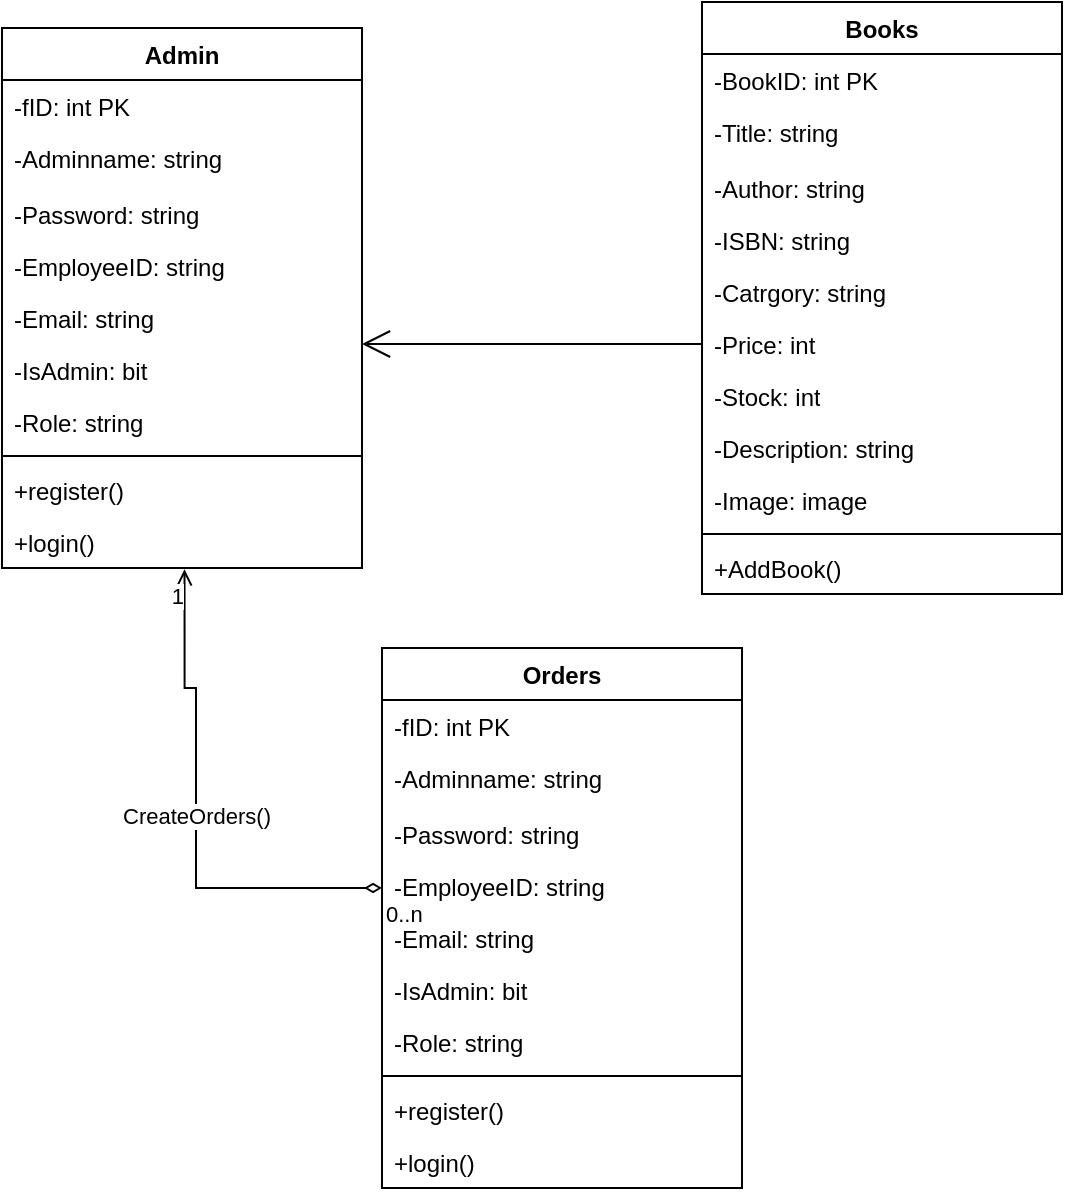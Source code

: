 <mxfile version="27.1.1">
  <diagram name="第 1 页" id="m9qUiOfG0Kz1yeebeCEd">
    <mxGraphModel dx="786" dy="417" grid="1" gridSize="10" guides="1" tooltips="1" connect="1" arrows="1" fold="1" page="1" pageScale="1" pageWidth="827" pageHeight="1169" math="0" shadow="0">
      <root>
        <mxCell id="0" />
        <mxCell id="1" parent="0" />
        <mxCell id="V-KuKd2YFuqHcprGpoPl-1" value="Admin" style="swimlane;fontStyle=1;align=center;verticalAlign=top;childLayout=stackLayout;horizontal=1;startSize=26;horizontalStack=0;resizeParent=1;resizeParentMax=0;resizeLast=0;collapsible=1;marginBottom=0;whiteSpace=wrap;html=1;" parent="1" vertex="1">
          <mxGeometry x="140" y="70" width="180" height="270" as="geometry" />
        </mxCell>
        <mxCell id="V-KuKd2YFuqHcprGpoPl-2" value="-fID: int PK" style="text;strokeColor=none;fillColor=none;align=left;verticalAlign=top;spacingLeft=4;spacingRight=4;overflow=hidden;rotatable=0;points=[[0,0.5],[1,0.5]];portConstraint=eastwest;whiteSpace=wrap;html=1;" parent="V-KuKd2YFuqHcprGpoPl-1" vertex="1">
          <mxGeometry y="26" width="180" height="26" as="geometry" />
        </mxCell>
        <mxCell id="V-KuKd2YFuqHcprGpoPl-3" value="-Adminname: string" style="text;strokeColor=none;fillColor=none;align=left;verticalAlign=top;spacingLeft=4;spacingRight=4;overflow=hidden;rotatable=0;points=[[0,0.5],[1,0.5]];portConstraint=eastwest;whiteSpace=wrap;html=1;" parent="V-KuKd2YFuqHcprGpoPl-1" vertex="1">
          <mxGeometry y="52" width="180" height="28" as="geometry" />
        </mxCell>
        <mxCell id="V-KuKd2YFuqHcprGpoPl-4" value="-Password: string" style="text;strokeColor=none;fillColor=none;align=left;verticalAlign=top;spacingLeft=4;spacingRight=4;overflow=hidden;rotatable=0;points=[[0,0.5],[1,0.5]];portConstraint=eastwest;whiteSpace=wrap;html=1;" parent="V-KuKd2YFuqHcprGpoPl-1" vertex="1">
          <mxGeometry y="80" width="180" height="26" as="geometry" />
        </mxCell>
        <mxCell id="V-KuKd2YFuqHcprGpoPl-5" value="-EmployeeID: string" style="text;strokeColor=none;fillColor=none;align=left;verticalAlign=top;spacingLeft=4;spacingRight=4;overflow=hidden;rotatable=0;points=[[0,0.5],[1,0.5]];portConstraint=eastwest;whiteSpace=wrap;html=1;" parent="V-KuKd2YFuqHcprGpoPl-1" vertex="1">
          <mxGeometry y="106" width="180" height="26" as="geometry" />
        </mxCell>
        <mxCell id="V-KuKd2YFuqHcprGpoPl-6" value="-Email: string" style="text;strokeColor=none;fillColor=none;align=left;verticalAlign=top;spacingLeft=4;spacingRight=4;overflow=hidden;rotatable=0;points=[[0,0.5],[1,0.5]];portConstraint=eastwest;whiteSpace=wrap;html=1;" parent="V-KuKd2YFuqHcprGpoPl-1" vertex="1">
          <mxGeometry y="132" width="180" height="26" as="geometry" />
        </mxCell>
        <mxCell id="V-KuKd2YFuqHcprGpoPl-7" value="-IsAdmin: bit" style="text;strokeColor=none;fillColor=none;align=left;verticalAlign=top;spacingLeft=4;spacingRight=4;overflow=hidden;rotatable=0;points=[[0,0.5],[1,0.5]];portConstraint=eastwest;whiteSpace=wrap;html=1;" parent="V-KuKd2YFuqHcprGpoPl-1" vertex="1">
          <mxGeometry y="158" width="180" height="26" as="geometry" />
        </mxCell>
        <mxCell id="V-KuKd2YFuqHcprGpoPl-8" value="-Role: string" style="text;strokeColor=none;fillColor=none;align=left;verticalAlign=top;spacingLeft=4;spacingRight=4;overflow=hidden;rotatable=0;points=[[0,0.5],[1,0.5]];portConstraint=eastwest;whiteSpace=wrap;html=1;" parent="V-KuKd2YFuqHcprGpoPl-1" vertex="1">
          <mxGeometry y="184" width="180" height="26" as="geometry" />
        </mxCell>
        <mxCell id="V-KuKd2YFuqHcprGpoPl-9" value="" style="line;strokeWidth=1;fillColor=none;align=left;verticalAlign=middle;spacingTop=-1;spacingLeft=3;spacingRight=3;rotatable=0;labelPosition=right;points=[];portConstraint=eastwest;strokeColor=inherit;" parent="V-KuKd2YFuqHcprGpoPl-1" vertex="1">
          <mxGeometry y="210" width="180" height="8" as="geometry" />
        </mxCell>
        <mxCell id="V-KuKd2YFuqHcprGpoPl-10" value="+register()" style="text;strokeColor=none;fillColor=none;align=left;verticalAlign=top;spacingLeft=4;spacingRight=4;overflow=hidden;rotatable=0;points=[[0,0.5],[1,0.5]];portConstraint=eastwest;whiteSpace=wrap;html=1;" parent="V-KuKd2YFuqHcprGpoPl-1" vertex="1">
          <mxGeometry y="218" width="180" height="26" as="geometry" />
        </mxCell>
        <mxCell id="V-KuKd2YFuqHcprGpoPl-11" value="+login()" style="text;strokeColor=none;fillColor=none;align=left;verticalAlign=top;spacingLeft=4;spacingRight=4;overflow=hidden;rotatable=0;points=[[0,0.5],[1,0.5]];portConstraint=eastwest;whiteSpace=wrap;html=1;" parent="V-KuKd2YFuqHcprGpoPl-1" vertex="1">
          <mxGeometry y="244" width="180" height="26" as="geometry" />
        </mxCell>
        <mxCell id="4g4SvblDIxQaJYC_0vJh-1" value="Books" style="swimlane;fontStyle=1;align=center;verticalAlign=top;childLayout=stackLayout;horizontal=1;startSize=26;horizontalStack=0;resizeParent=1;resizeParentMax=0;resizeLast=0;collapsible=1;marginBottom=0;whiteSpace=wrap;html=1;" vertex="1" parent="1">
          <mxGeometry x="490" y="57" width="180" height="296" as="geometry" />
        </mxCell>
        <mxCell id="4g4SvblDIxQaJYC_0vJh-2" value="-BookID: int PK" style="text;strokeColor=none;fillColor=none;align=left;verticalAlign=top;spacingLeft=4;spacingRight=4;overflow=hidden;rotatable=0;points=[[0,0.5],[1,0.5]];portConstraint=eastwest;whiteSpace=wrap;html=1;" vertex="1" parent="4g4SvblDIxQaJYC_0vJh-1">
          <mxGeometry y="26" width="180" height="26" as="geometry" />
        </mxCell>
        <mxCell id="4g4SvblDIxQaJYC_0vJh-3" value="-Title: string" style="text;strokeColor=none;fillColor=none;align=left;verticalAlign=top;spacingLeft=4;spacingRight=4;overflow=hidden;rotatable=0;points=[[0,0.5],[1,0.5]];portConstraint=eastwest;whiteSpace=wrap;html=1;" vertex="1" parent="4g4SvblDIxQaJYC_0vJh-1">
          <mxGeometry y="52" width="180" height="28" as="geometry" />
        </mxCell>
        <mxCell id="4g4SvblDIxQaJYC_0vJh-4" value="-Author: string" style="text;strokeColor=none;fillColor=none;align=left;verticalAlign=top;spacingLeft=4;spacingRight=4;overflow=hidden;rotatable=0;points=[[0,0.5],[1,0.5]];portConstraint=eastwest;whiteSpace=wrap;html=1;" vertex="1" parent="4g4SvblDIxQaJYC_0vJh-1">
          <mxGeometry y="80" width="180" height="26" as="geometry" />
        </mxCell>
        <mxCell id="4g4SvblDIxQaJYC_0vJh-5" value="-ISBN: string" style="text;strokeColor=none;fillColor=none;align=left;verticalAlign=top;spacingLeft=4;spacingRight=4;overflow=hidden;rotatable=0;points=[[0,0.5],[1,0.5]];portConstraint=eastwest;whiteSpace=wrap;html=1;" vertex="1" parent="4g4SvblDIxQaJYC_0vJh-1">
          <mxGeometry y="106" width="180" height="26" as="geometry" />
        </mxCell>
        <mxCell id="4g4SvblDIxQaJYC_0vJh-6" value="-Catrgory: string" style="text;strokeColor=none;fillColor=none;align=left;verticalAlign=top;spacingLeft=4;spacingRight=4;overflow=hidden;rotatable=0;points=[[0,0.5],[1,0.5]];portConstraint=eastwest;whiteSpace=wrap;html=1;" vertex="1" parent="4g4SvblDIxQaJYC_0vJh-1">
          <mxGeometry y="132" width="180" height="26" as="geometry" />
        </mxCell>
        <mxCell id="4g4SvblDIxQaJYC_0vJh-7" value="-Price: int" style="text;strokeColor=none;fillColor=none;align=left;verticalAlign=top;spacingLeft=4;spacingRight=4;overflow=hidden;rotatable=0;points=[[0,0.5],[1,0.5]];portConstraint=eastwest;whiteSpace=wrap;html=1;" vertex="1" parent="4g4SvblDIxQaJYC_0vJh-1">
          <mxGeometry y="158" width="180" height="26" as="geometry" />
        </mxCell>
        <mxCell id="4g4SvblDIxQaJYC_0vJh-8" value="-Stock: int" style="text;strokeColor=none;fillColor=none;align=left;verticalAlign=top;spacingLeft=4;spacingRight=4;overflow=hidden;rotatable=0;points=[[0,0.5],[1,0.5]];portConstraint=eastwest;whiteSpace=wrap;html=1;" vertex="1" parent="4g4SvblDIxQaJYC_0vJh-1">
          <mxGeometry y="184" width="180" height="26" as="geometry" />
        </mxCell>
        <mxCell id="4g4SvblDIxQaJYC_0vJh-9" value="-Description: string" style="text;strokeColor=none;fillColor=none;align=left;verticalAlign=top;spacingLeft=4;spacingRight=4;overflow=hidden;rotatable=0;points=[[0,0.5],[1,0.5]];portConstraint=eastwest;whiteSpace=wrap;html=1;" vertex="1" parent="4g4SvblDIxQaJYC_0vJh-1">
          <mxGeometry y="210" width="180" height="26" as="geometry" />
        </mxCell>
        <mxCell id="4g4SvblDIxQaJYC_0vJh-10" value="-Image: image" style="text;strokeColor=none;fillColor=none;align=left;verticalAlign=top;spacingLeft=4;spacingRight=4;overflow=hidden;rotatable=0;points=[[0,0.5],[1,0.5]];portConstraint=eastwest;whiteSpace=wrap;html=1;" vertex="1" parent="4g4SvblDIxQaJYC_0vJh-1">
          <mxGeometry y="236" width="180" height="26" as="geometry" />
        </mxCell>
        <mxCell id="4g4SvblDIxQaJYC_0vJh-11" value="" style="line;strokeWidth=1;fillColor=none;align=left;verticalAlign=middle;spacingTop=-1;spacingLeft=3;spacingRight=3;rotatable=0;labelPosition=right;points=[];portConstraint=eastwest;strokeColor=inherit;" vertex="1" parent="4g4SvblDIxQaJYC_0vJh-1">
          <mxGeometry y="262" width="180" height="8" as="geometry" />
        </mxCell>
        <mxCell id="4g4SvblDIxQaJYC_0vJh-12" value="+AddBook()&lt;div&gt;&lt;br&gt;&lt;/div&gt;" style="text;strokeColor=none;fillColor=none;align=left;verticalAlign=top;spacingLeft=4;spacingRight=4;overflow=hidden;rotatable=0;points=[[0,0.5],[1,0.5]];portConstraint=eastwest;whiteSpace=wrap;html=1;" vertex="1" parent="4g4SvblDIxQaJYC_0vJh-1">
          <mxGeometry y="270" width="180" height="26" as="geometry" />
        </mxCell>
        <mxCell id="4g4SvblDIxQaJYC_0vJh-13" value="" style="endArrow=open;endFill=1;endSize=12;html=1;rounded=0;entryX=1;entryY=0.5;entryDx=0;entryDy=0;exitX=0;exitY=0.5;exitDx=0;exitDy=0;" edge="1" parent="1" source="4g4SvblDIxQaJYC_0vJh-7">
          <mxGeometry width="160" relative="1" as="geometry">
            <mxPoint x="400" y="227" as="sourcePoint" />
            <mxPoint x="320" y="228" as="targetPoint" />
          </mxGeometry>
        </mxCell>
        <mxCell id="4g4SvblDIxQaJYC_0vJh-14" value="Orders" style="swimlane;fontStyle=1;align=center;verticalAlign=top;childLayout=stackLayout;horizontal=1;startSize=26;horizontalStack=0;resizeParent=1;resizeParentMax=0;resizeLast=0;collapsible=1;marginBottom=0;whiteSpace=wrap;html=1;" vertex="1" parent="1">
          <mxGeometry x="330" y="380" width="180" height="270" as="geometry" />
        </mxCell>
        <mxCell id="4g4SvblDIxQaJYC_0vJh-15" value="-fID: int PK" style="text;strokeColor=none;fillColor=none;align=left;verticalAlign=top;spacingLeft=4;spacingRight=4;overflow=hidden;rotatable=0;points=[[0,0.5],[1,0.5]];portConstraint=eastwest;whiteSpace=wrap;html=1;" vertex="1" parent="4g4SvblDIxQaJYC_0vJh-14">
          <mxGeometry y="26" width="180" height="26" as="geometry" />
        </mxCell>
        <mxCell id="4g4SvblDIxQaJYC_0vJh-16" value="-Adminname: string" style="text;strokeColor=none;fillColor=none;align=left;verticalAlign=top;spacingLeft=4;spacingRight=4;overflow=hidden;rotatable=0;points=[[0,0.5],[1,0.5]];portConstraint=eastwest;whiteSpace=wrap;html=1;" vertex="1" parent="4g4SvblDIxQaJYC_0vJh-14">
          <mxGeometry y="52" width="180" height="28" as="geometry" />
        </mxCell>
        <mxCell id="4g4SvblDIxQaJYC_0vJh-17" value="-Password: string" style="text;strokeColor=none;fillColor=none;align=left;verticalAlign=top;spacingLeft=4;spacingRight=4;overflow=hidden;rotatable=0;points=[[0,0.5],[1,0.5]];portConstraint=eastwest;whiteSpace=wrap;html=1;" vertex="1" parent="4g4SvblDIxQaJYC_0vJh-14">
          <mxGeometry y="80" width="180" height="26" as="geometry" />
        </mxCell>
        <mxCell id="4g4SvblDIxQaJYC_0vJh-18" value="-EmployeeID: string" style="text;strokeColor=none;fillColor=none;align=left;verticalAlign=top;spacingLeft=4;spacingRight=4;overflow=hidden;rotatable=0;points=[[0,0.5],[1,0.5]];portConstraint=eastwest;whiteSpace=wrap;html=1;" vertex="1" parent="4g4SvblDIxQaJYC_0vJh-14">
          <mxGeometry y="106" width="180" height="26" as="geometry" />
        </mxCell>
        <mxCell id="4g4SvblDIxQaJYC_0vJh-19" value="-Email: string" style="text;strokeColor=none;fillColor=none;align=left;verticalAlign=top;spacingLeft=4;spacingRight=4;overflow=hidden;rotatable=0;points=[[0,0.5],[1,0.5]];portConstraint=eastwest;whiteSpace=wrap;html=1;" vertex="1" parent="4g4SvblDIxQaJYC_0vJh-14">
          <mxGeometry y="132" width="180" height="26" as="geometry" />
        </mxCell>
        <mxCell id="4g4SvblDIxQaJYC_0vJh-20" value="-IsAdmin: bit" style="text;strokeColor=none;fillColor=none;align=left;verticalAlign=top;spacingLeft=4;spacingRight=4;overflow=hidden;rotatable=0;points=[[0,0.5],[1,0.5]];portConstraint=eastwest;whiteSpace=wrap;html=1;" vertex="1" parent="4g4SvblDIxQaJYC_0vJh-14">
          <mxGeometry y="158" width="180" height="26" as="geometry" />
        </mxCell>
        <mxCell id="4g4SvblDIxQaJYC_0vJh-21" value="-Role: string" style="text;strokeColor=none;fillColor=none;align=left;verticalAlign=top;spacingLeft=4;spacingRight=4;overflow=hidden;rotatable=0;points=[[0,0.5],[1,0.5]];portConstraint=eastwest;whiteSpace=wrap;html=1;" vertex="1" parent="4g4SvblDIxQaJYC_0vJh-14">
          <mxGeometry y="184" width="180" height="26" as="geometry" />
        </mxCell>
        <mxCell id="4g4SvblDIxQaJYC_0vJh-22" value="" style="line;strokeWidth=1;fillColor=none;align=left;verticalAlign=middle;spacingTop=-1;spacingLeft=3;spacingRight=3;rotatable=0;labelPosition=right;points=[];portConstraint=eastwest;strokeColor=inherit;" vertex="1" parent="4g4SvblDIxQaJYC_0vJh-14">
          <mxGeometry y="210" width="180" height="8" as="geometry" />
        </mxCell>
        <mxCell id="4g4SvblDIxQaJYC_0vJh-23" value="+register()" style="text;strokeColor=none;fillColor=none;align=left;verticalAlign=top;spacingLeft=4;spacingRight=4;overflow=hidden;rotatable=0;points=[[0,0.5],[1,0.5]];portConstraint=eastwest;whiteSpace=wrap;html=1;" vertex="1" parent="4g4SvblDIxQaJYC_0vJh-14">
          <mxGeometry y="218" width="180" height="26" as="geometry" />
        </mxCell>
        <mxCell id="4g4SvblDIxQaJYC_0vJh-24" value="+login()" style="text;strokeColor=none;fillColor=none;align=left;verticalAlign=top;spacingLeft=4;spacingRight=4;overflow=hidden;rotatable=0;points=[[0,0.5],[1,0.5]];portConstraint=eastwest;whiteSpace=wrap;html=1;" vertex="1" parent="4g4SvblDIxQaJYC_0vJh-14">
          <mxGeometry y="244" width="180" height="26" as="geometry" />
        </mxCell>
        <mxCell id="4g4SvblDIxQaJYC_0vJh-25" value="CreateOrders()" style="endArrow=open;html=1;startArrow=diamondThin;startFill=0;rounded=0;entryX=0.507;entryY=1.026;entryDx=0;entryDy=0;entryPerimeter=0;edgeStyle=orthogonalEdgeStyle;" edge="1" parent="1" target="V-KuKd2YFuqHcprGpoPl-11">
          <mxGeometry relative="1" as="geometry">
            <mxPoint x="330" y="500" as="sourcePoint" />
            <mxPoint x="230.0" y="352.998" as="targetPoint" />
            <Array as="points">
              <mxPoint x="237" y="500" />
              <mxPoint x="237" y="400" />
              <mxPoint x="231" y="400" />
            </Array>
          </mxGeometry>
        </mxCell>
        <mxCell id="4g4SvblDIxQaJYC_0vJh-26" value="0..n" style="edgeLabel;resizable=0;html=1;align=left;verticalAlign=top;" connectable="0" vertex="1" parent="4g4SvblDIxQaJYC_0vJh-25">
          <mxGeometry x="-1" relative="1" as="geometry" />
        </mxCell>
        <mxCell id="4g4SvblDIxQaJYC_0vJh-27" value="1" style="edgeLabel;resizable=0;html=1;align=right;verticalAlign=top;" connectable="0" vertex="1" parent="4g4SvblDIxQaJYC_0vJh-25">
          <mxGeometry x="1" relative="1" as="geometry" />
        </mxCell>
      </root>
    </mxGraphModel>
  </diagram>
</mxfile>
